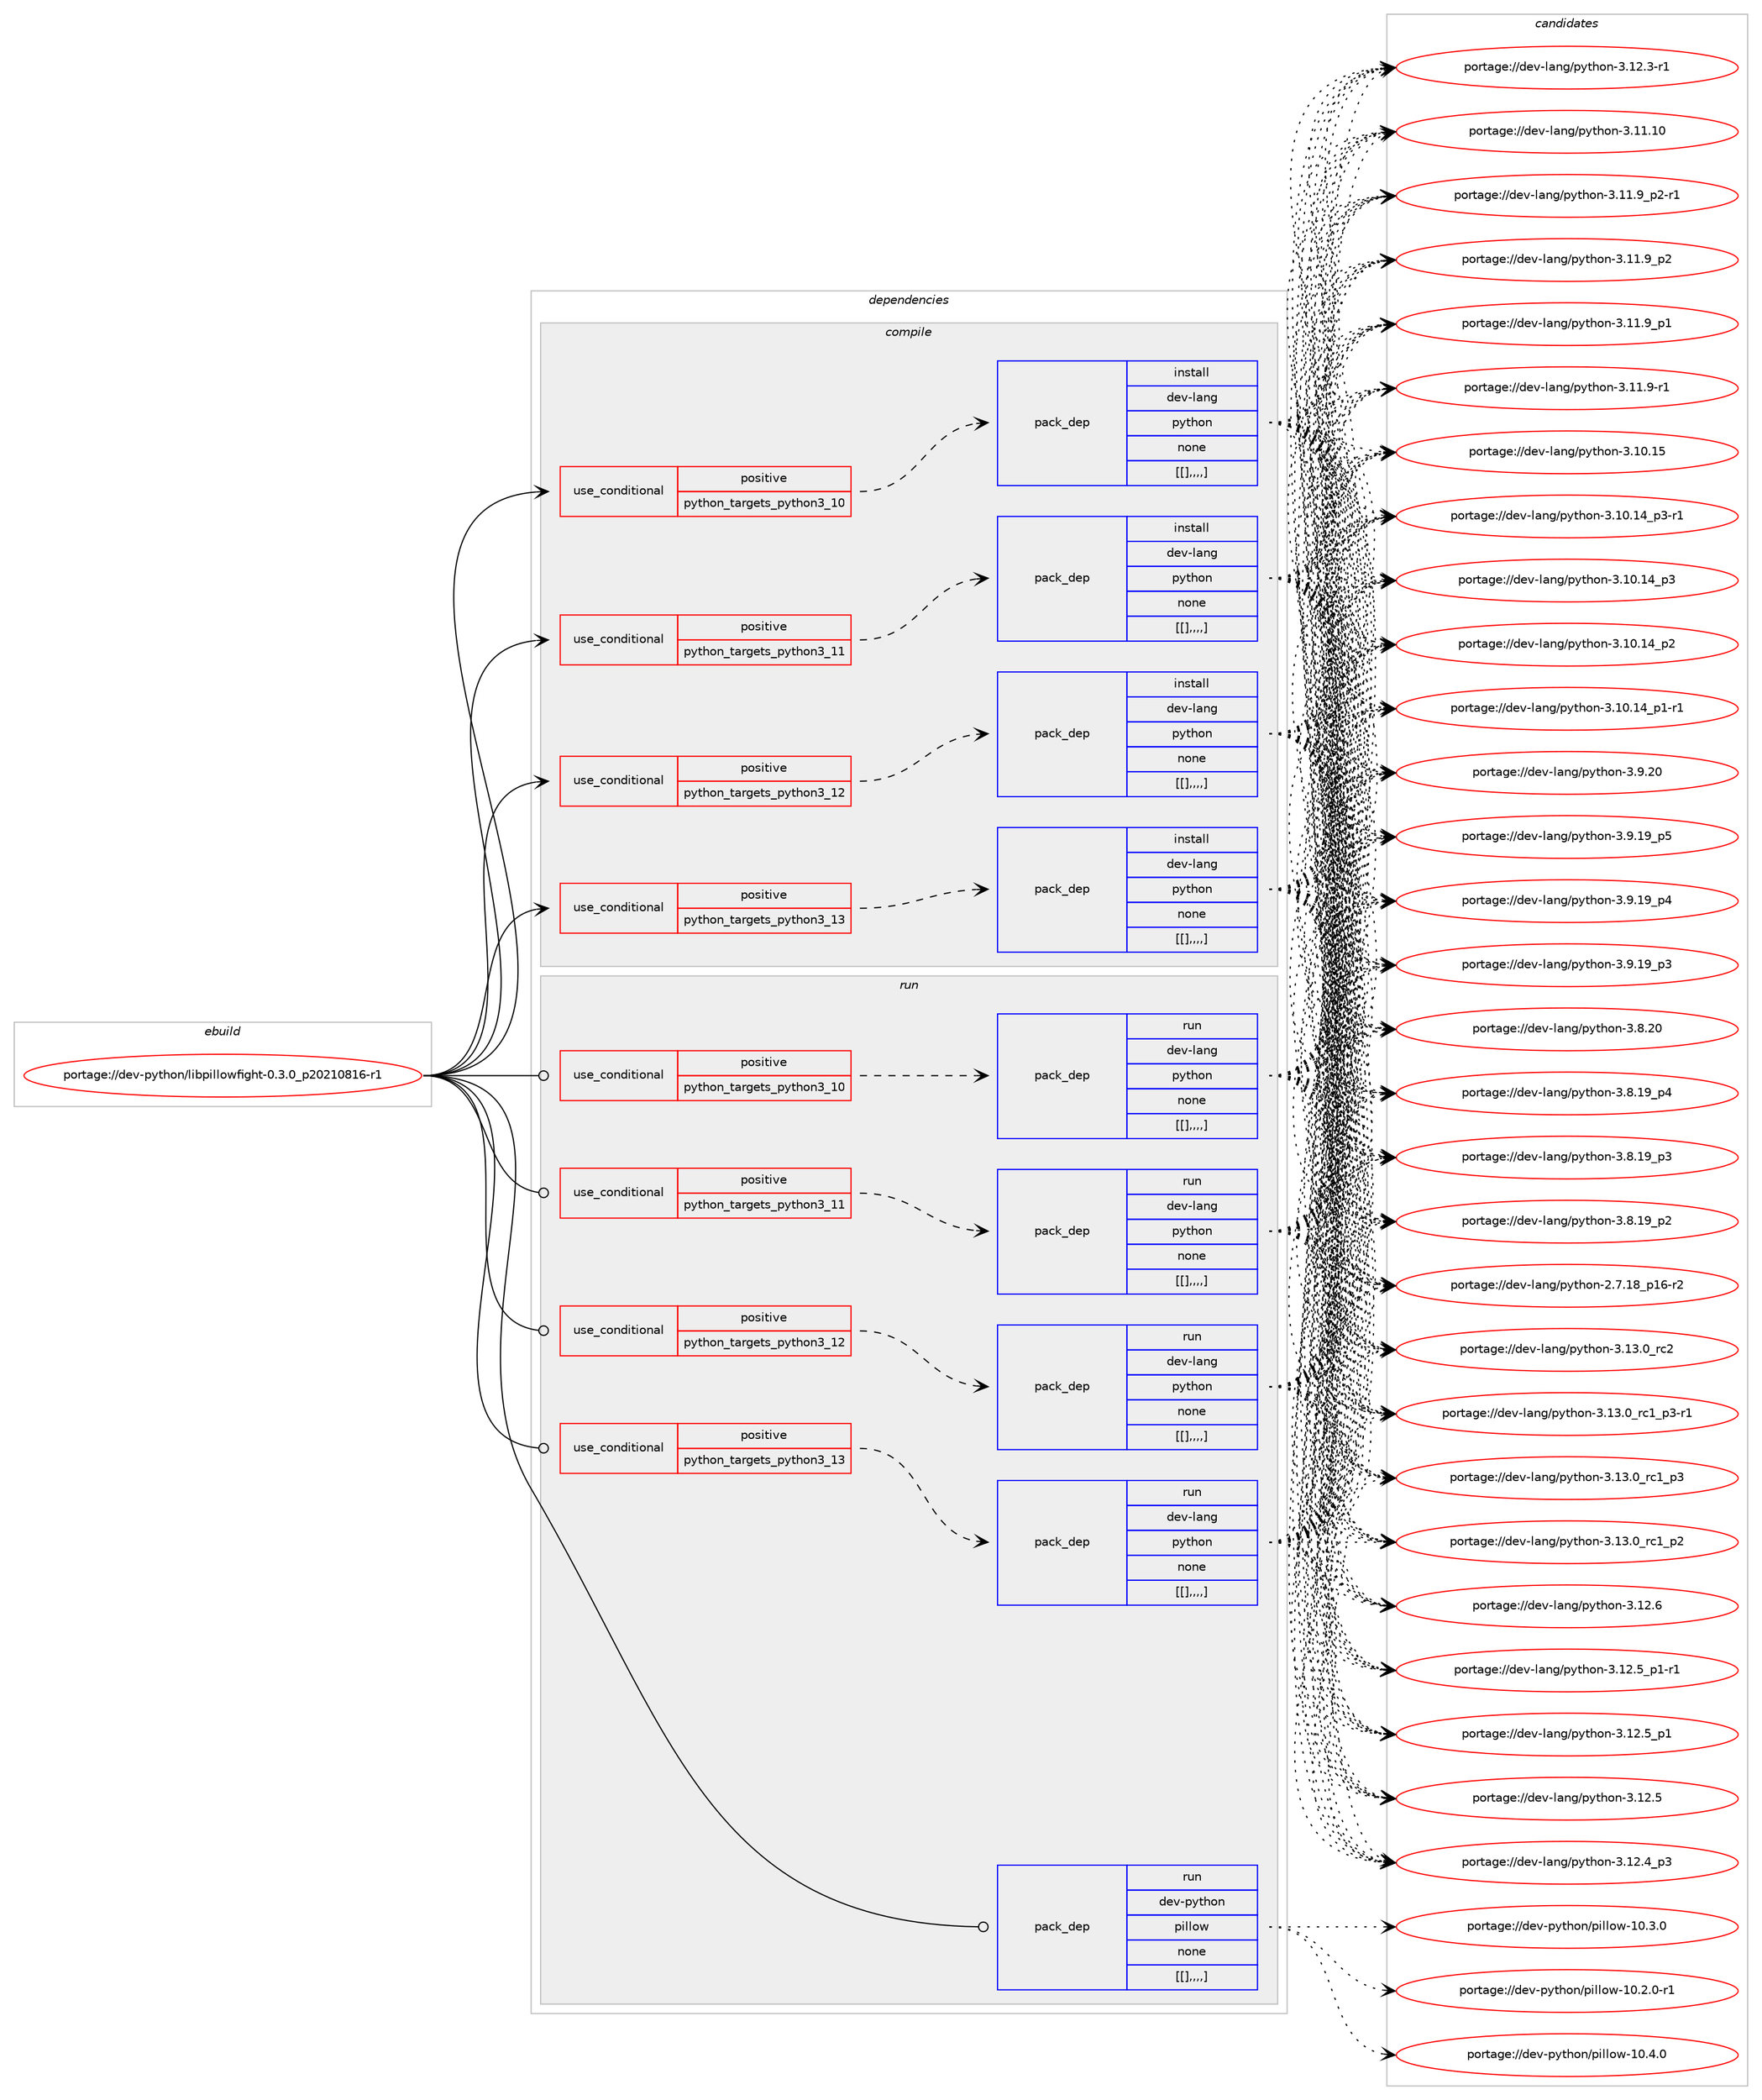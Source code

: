 digraph prolog {

# *************
# Graph options
# *************

newrank=true;
concentrate=true;
compound=true;
graph [rankdir=LR,fontname=Helvetica,fontsize=10,ranksep=1.5];#, ranksep=2.5, nodesep=0.2];
edge  [arrowhead=vee];
node  [fontname=Helvetica,fontsize=10];

# **********
# The ebuild
# **********

subgraph cluster_leftcol {
color=gray;
label=<<i>ebuild</i>>;
id [label="portage://dev-python/libpillowfight-0.3.0_p20210816-r1", color=red, width=4, href="../dev-python/libpillowfight-0.3.0_p20210816-r1.svg"];
}

# ****************
# The dependencies
# ****************

subgraph cluster_midcol {
color=gray;
label=<<i>dependencies</i>>;
subgraph cluster_compile {
fillcolor="#eeeeee";
style=filled;
label=<<i>compile</i>>;
subgraph cond34849 {
dependency150866 [label=<<TABLE BORDER="0" CELLBORDER="1" CELLSPACING="0" CELLPADDING="4"><TR><TD ROWSPAN="3" CELLPADDING="10">use_conditional</TD></TR><TR><TD>positive</TD></TR><TR><TD>python_targets_python3_10</TD></TR></TABLE>>, shape=none, color=red];
subgraph pack114799 {
dependency150867 [label=<<TABLE BORDER="0" CELLBORDER="1" CELLSPACING="0" CELLPADDING="4" WIDTH="220"><TR><TD ROWSPAN="6" CELLPADDING="30">pack_dep</TD></TR><TR><TD WIDTH="110">install</TD></TR><TR><TD>dev-lang</TD></TR><TR><TD>python</TD></TR><TR><TD>none</TD></TR><TR><TD>[[],,,,]</TD></TR></TABLE>>, shape=none, color=blue];
}
dependency150866:e -> dependency150867:w [weight=20,style="dashed",arrowhead="vee"];
}
id:e -> dependency150866:w [weight=20,style="solid",arrowhead="vee"];
subgraph cond34850 {
dependency150868 [label=<<TABLE BORDER="0" CELLBORDER="1" CELLSPACING="0" CELLPADDING="4"><TR><TD ROWSPAN="3" CELLPADDING="10">use_conditional</TD></TR><TR><TD>positive</TD></TR><TR><TD>python_targets_python3_11</TD></TR></TABLE>>, shape=none, color=red];
subgraph pack114800 {
dependency150869 [label=<<TABLE BORDER="0" CELLBORDER="1" CELLSPACING="0" CELLPADDING="4" WIDTH="220"><TR><TD ROWSPAN="6" CELLPADDING="30">pack_dep</TD></TR><TR><TD WIDTH="110">install</TD></TR><TR><TD>dev-lang</TD></TR><TR><TD>python</TD></TR><TR><TD>none</TD></TR><TR><TD>[[],,,,]</TD></TR></TABLE>>, shape=none, color=blue];
}
dependency150868:e -> dependency150869:w [weight=20,style="dashed",arrowhead="vee"];
}
id:e -> dependency150868:w [weight=20,style="solid",arrowhead="vee"];
subgraph cond34851 {
dependency150870 [label=<<TABLE BORDER="0" CELLBORDER="1" CELLSPACING="0" CELLPADDING="4"><TR><TD ROWSPAN="3" CELLPADDING="10">use_conditional</TD></TR><TR><TD>positive</TD></TR><TR><TD>python_targets_python3_12</TD></TR></TABLE>>, shape=none, color=red];
subgraph pack114801 {
dependency150871 [label=<<TABLE BORDER="0" CELLBORDER="1" CELLSPACING="0" CELLPADDING="4" WIDTH="220"><TR><TD ROWSPAN="6" CELLPADDING="30">pack_dep</TD></TR><TR><TD WIDTH="110">install</TD></TR><TR><TD>dev-lang</TD></TR><TR><TD>python</TD></TR><TR><TD>none</TD></TR><TR><TD>[[],,,,]</TD></TR></TABLE>>, shape=none, color=blue];
}
dependency150870:e -> dependency150871:w [weight=20,style="dashed",arrowhead="vee"];
}
id:e -> dependency150870:w [weight=20,style="solid",arrowhead="vee"];
subgraph cond34852 {
dependency150872 [label=<<TABLE BORDER="0" CELLBORDER="1" CELLSPACING="0" CELLPADDING="4"><TR><TD ROWSPAN="3" CELLPADDING="10">use_conditional</TD></TR><TR><TD>positive</TD></TR><TR><TD>python_targets_python3_13</TD></TR></TABLE>>, shape=none, color=red];
subgraph pack114802 {
dependency150873 [label=<<TABLE BORDER="0" CELLBORDER="1" CELLSPACING="0" CELLPADDING="4" WIDTH="220"><TR><TD ROWSPAN="6" CELLPADDING="30">pack_dep</TD></TR><TR><TD WIDTH="110">install</TD></TR><TR><TD>dev-lang</TD></TR><TR><TD>python</TD></TR><TR><TD>none</TD></TR><TR><TD>[[],,,,]</TD></TR></TABLE>>, shape=none, color=blue];
}
dependency150872:e -> dependency150873:w [weight=20,style="dashed",arrowhead="vee"];
}
id:e -> dependency150872:w [weight=20,style="solid",arrowhead="vee"];
}
subgraph cluster_compileandrun {
fillcolor="#eeeeee";
style=filled;
label=<<i>compile and run</i>>;
}
subgraph cluster_run {
fillcolor="#eeeeee";
style=filled;
label=<<i>run</i>>;
subgraph cond34853 {
dependency150874 [label=<<TABLE BORDER="0" CELLBORDER="1" CELLSPACING="0" CELLPADDING="4"><TR><TD ROWSPAN="3" CELLPADDING="10">use_conditional</TD></TR><TR><TD>positive</TD></TR><TR><TD>python_targets_python3_10</TD></TR></TABLE>>, shape=none, color=red];
subgraph pack114803 {
dependency150875 [label=<<TABLE BORDER="0" CELLBORDER="1" CELLSPACING="0" CELLPADDING="4" WIDTH="220"><TR><TD ROWSPAN="6" CELLPADDING="30">pack_dep</TD></TR><TR><TD WIDTH="110">run</TD></TR><TR><TD>dev-lang</TD></TR><TR><TD>python</TD></TR><TR><TD>none</TD></TR><TR><TD>[[],,,,]</TD></TR></TABLE>>, shape=none, color=blue];
}
dependency150874:e -> dependency150875:w [weight=20,style="dashed",arrowhead="vee"];
}
id:e -> dependency150874:w [weight=20,style="solid",arrowhead="odot"];
subgraph cond34854 {
dependency150876 [label=<<TABLE BORDER="0" CELLBORDER="1" CELLSPACING="0" CELLPADDING="4"><TR><TD ROWSPAN="3" CELLPADDING="10">use_conditional</TD></TR><TR><TD>positive</TD></TR><TR><TD>python_targets_python3_11</TD></TR></TABLE>>, shape=none, color=red];
subgraph pack114804 {
dependency150877 [label=<<TABLE BORDER="0" CELLBORDER="1" CELLSPACING="0" CELLPADDING="4" WIDTH="220"><TR><TD ROWSPAN="6" CELLPADDING="30">pack_dep</TD></TR><TR><TD WIDTH="110">run</TD></TR><TR><TD>dev-lang</TD></TR><TR><TD>python</TD></TR><TR><TD>none</TD></TR><TR><TD>[[],,,,]</TD></TR></TABLE>>, shape=none, color=blue];
}
dependency150876:e -> dependency150877:w [weight=20,style="dashed",arrowhead="vee"];
}
id:e -> dependency150876:w [weight=20,style="solid",arrowhead="odot"];
subgraph cond34855 {
dependency150878 [label=<<TABLE BORDER="0" CELLBORDER="1" CELLSPACING="0" CELLPADDING="4"><TR><TD ROWSPAN="3" CELLPADDING="10">use_conditional</TD></TR><TR><TD>positive</TD></TR><TR><TD>python_targets_python3_12</TD></TR></TABLE>>, shape=none, color=red];
subgraph pack114805 {
dependency150879 [label=<<TABLE BORDER="0" CELLBORDER="1" CELLSPACING="0" CELLPADDING="4" WIDTH="220"><TR><TD ROWSPAN="6" CELLPADDING="30">pack_dep</TD></TR><TR><TD WIDTH="110">run</TD></TR><TR><TD>dev-lang</TD></TR><TR><TD>python</TD></TR><TR><TD>none</TD></TR><TR><TD>[[],,,,]</TD></TR></TABLE>>, shape=none, color=blue];
}
dependency150878:e -> dependency150879:w [weight=20,style="dashed",arrowhead="vee"];
}
id:e -> dependency150878:w [weight=20,style="solid",arrowhead="odot"];
subgraph cond34856 {
dependency150880 [label=<<TABLE BORDER="0" CELLBORDER="1" CELLSPACING="0" CELLPADDING="4"><TR><TD ROWSPAN="3" CELLPADDING="10">use_conditional</TD></TR><TR><TD>positive</TD></TR><TR><TD>python_targets_python3_13</TD></TR></TABLE>>, shape=none, color=red];
subgraph pack114806 {
dependency150881 [label=<<TABLE BORDER="0" CELLBORDER="1" CELLSPACING="0" CELLPADDING="4" WIDTH="220"><TR><TD ROWSPAN="6" CELLPADDING="30">pack_dep</TD></TR><TR><TD WIDTH="110">run</TD></TR><TR><TD>dev-lang</TD></TR><TR><TD>python</TD></TR><TR><TD>none</TD></TR><TR><TD>[[],,,,]</TD></TR></TABLE>>, shape=none, color=blue];
}
dependency150880:e -> dependency150881:w [weight=20,style="dashed",arrowhead="vee"];
}
id:e -> dependency150880:w [weight=20,style="solid",arrowhead="odot"];
subgraph pack114807 {
dependency150882 [label=<<TABLE BORDER="0" CELLBORDER="1" CELLSPACING="0" CELLPADDING="4" WIDTH="220"><TR><TD ROWSPAN="6" CELLPADDING="30">pack_dep</TD></TR><TR><TD WIDTH="110">run</TD></TR><TR><TD>dev-python</TD></TR><TR><TD>pillow</TD></TR><TR><TD>none</TD></TR><TR><TD>[[],,,,]</TD></TR></TABLE>>, shape=none, color=blue];
}
id:e -> dependency150882:w [weight=20,style="solid",arrowhead="odot"];
}
}

# **************
# The candidates
# **************

subgraph cluster_choices {
rank=same;
color=gray;
label=<<i>candidates</i>>;

subgraph choice114799 {
color=black;
nodesep=1;
choice10010111845108971101034711212111610411111045514649514648951149950 [label="portage://dev-lang/python-3.13.0_rc2", color=red, width=4,href="../dev-lang/python-3.13.0_rc2.svg"];
choice1001011184510897110103471121211161041111104551464951464895114994995112514511449 [label="portage://dev-lang/python-3.13.0_rc1_p3-r1", color=red, width=4,href="../dev-lang/python-3.13.0_rc1_p3-r1.svg"];
choice100101118451089711010347112121116104111110455146495146489511499499511251 [label="portage://dev-lang/python-3.13.0_rc1_p3", color=red, width=4,href="../dev-lang/python-3.13.0_rc1_p3.svg"];
choice100101118451089711010347112121116104111110455146495146489511499499511250 [label="portage://dev-lang/python-3.13.0_rc1_p2", color=red, width=4,href="../dev-lang/python-3.13.0_rc1_p2.svg"];
choice10010111845108971101034711212111610411111045514649504654 [label="portage://dev-lang/python-3.12.6", color=red, width=4,href="../dev-lang/python-3.12.6.svg"];
choice1001011184510897110103471121211161041111104551464950465395112494511449 [label="portage://dev-lang/python-3.12.5_p1-r1", color=red, width=4,href="../dev-lang/python-3.12.5_p1-r1.svg"];
choice100101118451089711010347112121116104111110455146495046539511249 [label="portage://dev-lang/python-3.12.5_p1", color=red, width=4,href="../dev-lang/python-3.12.5_p1.svg"];
choice10010111845108971101034711212111610411111045514649504653 [label="portage://dev-lang/python-3.12.5", color=red, width=4,href="../dev-lang/python-3.12.5.svg"];
choice100101118451089711010347112121116104111110455146495046529511251 [label="portage://dev-lang/python-3.12.4_p3", color=red, width=4,href="../dev-lang/python-3.12.4_p3.svg"];
choice100101118451089711010347112121116104111110455146495046514511449 [label="portage://dev-lang/python-3.12.3-r1", color=red, width=4,href="../dev-lang/python-3.12.3-r1.svg"];
choice1001011184510897110103471121211161041111104551464949464948 [label="portage://dev-lang/python-3.11.10", color=red, width=4,href="../dev-lang/python-3.11.10.svg"];
choice1001011184510897110103471121211161041111104551464949465795112504511449 [label="portage://dev-lang/python-3.11.9_p2-r1", color=red, width=4,href="../dev-lang/python-3.11.9_p2-r1.svg"];
choice100101118451089711010347112121116104111110455146494946579511250 [label="portage://dev-lang/python-3.11.9_p2", color=red, width=4,href="../dev-lang/python-3.11.9_p2.svg"];
choice100101118451089711010347112121116104111110455146494946579511249 [label="portage://dev-lang/python-3.11.9_p1", color=red, width=4,href="../dev-lang/python-3.11.9_p1.svg"];
choice100101118451089711010347112121116104111110455146494946574511449 [label="portage://dev-lang/python-3.11.9-r1", color=red, width=4,href="../dev-lang/python-3.11.9-r1.svg"];
choice1001011184510897110103471121211161041111104551464948464953 [label="portage://dev-lang/python-3.10.15", color=red, width=4,href="../dev-lang/python-3.10.15.svg"];
choice100101118451089711010347112121116104111110455146494846495295112514511449 [label="portage://dev-lang/python-3.10.14_p3-r1", color=red, width=4,href="../dev-lang/python-3.10.14_p3-r1.svg"];
choice10010111845108971101034711212111610411111045514649484649529511251 [label="portage://dev-lang/python-3.10.14_p3", color=red, width=4,href="../dev-lang/python-3.10.14_p3.svg"];
choice10010111845108971101034711212111610411111045514649484649529511250 [label="portage://dev-lang/python-3.10.14_p2", color=red, width=4,href="../dev-lang/python-3.10.14_p2.svg"];
choice100101118451089711010347112121116104111110455146494846495295112494511449 [label="portage://dev-lang/python-3.10.14_p1-r1", color=red, width=4,href="../dev-lang/python-3.10.14_p1-r1.svg"];
choice10010111845108971101034711212111610411111045514657465048 [label="portage://dev-lang/python-3.9.20", color=red, width=4,href="../dev-lang/python-3.9.20.svg"];
choice100101118451089711010347112121116104111110455146574649579511253 [label="portage://dev-lang/python-3.9.19_p5", color=red, width=4,href="../dev-lang/python-3.9.19_p5.svg"];
choice100101118451089711010347112121116104111110455146574649579511252 [label="portage://dev-lang/python-3.9.19_p4", color=red, width=4,href="../dev-lang/python-3.9.19_p4.svg"];
choice100101118451089711010347112121116104111110455146574649579511251 [label="portage://dev-lang/python-3.9.19_p3", color=red, width=4,href="../dev-lang/python-3.9.19_p3.svg"];
choice10010111845108971101034711212111610411111045514656465048 [label="portage://dev-lang/python-3.8.20", color=red, width=4,href="../dev-lang/python-3.8.20.svg"];
choice100101118451089711010347112121116104111110455146564649579511252 [label="portage://dev-lang/python-3.8.19_p4", color=red, width=4,href="../dev-lang/python-3.8.19_p4.svg"];
choice100101118451089711010347112121116104111110455146564649579511251 [label="portage://dev-lang/python-3.8.19_p3", color=red, width=4,href="../dev-lang/python-3.8.19_p3.svg"];
choice100101118451089711010347112121116104111110455146564649579511250 [label="portage://dev-lang/python-3.8.19_p2", color=red, width=4,href="../dev-lang/python-3.8.19_p2.svg"];
choice100101118451089711010347112121116104111110455046554649569511249544511450 [label="portage://dev-lang/python-2.7.18_p16-r2", color=red, width=4,href="../dev-lang/python-2.7.18_p16-r2.svg"];
dependency150867:e -> choice10010111845108971101034711212111610411111045514649514648951149950:w [style=dotted,weight="100"];
dependency150867:e -> choice1001011184510897110103471121211161041111104551464951464895114994995112514511449:w [style=dotted,weight="100"];
dependency150867:e -> choice100101118451089711010347112121116104111110455146495146489511499499511251:w [style=dotted,weight="100"];
dependency150867:e -> choice100101118451089711010347112121116104111110455146495146489511499499511250:w [style=dotted,weight="100"];
dependency150867:e -> choice10010111845108971101034711212111610411111045514649504654:w [style=dotted,weight="100"];
dependency150867:e -> choice1001011184510897110103471121211161041111104551464950465395112494511449:w [style=dotted,weight="100"];
dependency150867:e -> choice100101118451089711010347112121116104111110455146495046539511249:w [style=dotted,weight="100"];
dependency150867:e -> choice10010111845108971101034711212111610411111045514649504653:w [style=dotted,weight="100"];
dependency150867:e -> choice100101118451089711010347112121116104111110455146495046529511251:w [style=dotted,weight="100"];
dependency150867:e -> choice100101118451089711010347112121116104111110455146495046514511449:w [style=dotted,weight="100"];
dependency150867:e -> choice1001011184510897110103471121211161041111104551464949464948:w [style=dotted,weight="100"];
dependency150867:e -> choice1001011184510897110103471121211161041111104551464949465795112504511449:w [style=dotted,weight="100"];
dependency150867:e -> choice100101118451089711010347112121116104111110455146494946579511250:w [style=dotted,weight="100"];
dependency150867:e -> choice100101118451089711010347112121116104111110455146494946579511249:w [style=dotted,weight="100"];
dependency150867:e -> choice100101118451089711010347112121116104111110455146494946574511449:w [style=dotted,weight="100"];
dependency150867:e -> choice1001011184510897110103471121211161041111104551464948464953:w [style=dotted,weight="100"];
dependency150867:e -> choice100101118451089711010347112121116104111110455146494846495295112514511449:w [style=dotted,weight="100"];
dependency150867:e -> choice10010111845108971101034711212111610411111045514649484649529511251:w [style=dotted,weight="100"];
dependency150867:e -> choice10010111845108971101034711212111610411111045514649484649529511250:w [style=dotted,weight="100"];
dependency150867:e -> choice100101118451089711010347112121116104111110455146494846495295112494511449:w [style=dotted,weight="100"];
dependency150867:e -> choice10010111845108971101034711212111610411111045514657465048:w [style=dotted,weight="100"];
dependency150867:e -> choice100101118451089711010347112121116104111110455146574649579511253:w [style=dotted,weight="100"];
dependency150867:e -> choice100101118451089711010347112121116104111110455146574649579511252:w [style=dotted,weight="100"];
dependency150867:e -> choice100101118451089711010347112121116104111110455146574649579511251:w [style=dotted,weight="100"];
dependency150867:e -> choice10010111845108971101034711212111610411111045514656465048:w [style=dotted,weight="100"];
dependency150867:e -> choice100101118451089711010347112121116104111110455146564649579511252:w [style=dotted,weight="100"];
dependency150867:e -> choice100101118451089711010347112121116104111110455146564649579511251:w [style=dotted,weight="100"];
dependency150867:e -> choice100101118451089711010347112121116104111110455146564649579511250:w [style=dotted,weight="100"];
dependency150867:e -> choice100101118451089711010347112121116104111110455046554649569511249544511450:w [style=dotted,weight="100"];
}
subgraph choice114800 {
color=black;
nodesep=1;
choice10010111845108971101034711212111610411111045514649514648951149950 [label="portage://dev-lang/python-3.13.0_rc2", color=red, width=4,href="../dev-lang/python-3.13.0_rc2.svg"];
choice1001011184510897110103471121211161041111104551464951464895114994995112514511449 [label="portage://dev-lang/python-3.13.0_rc1_p3-r1", color=red, width=4,href="../dev-lang/python-3.13.0_rc1_p3-r1.svg"];
choice100101118451089711010347112121116104111110455146495146489511499499511251 [label="portage://dev-lang/python-3.13.0_rc1_p3", color=red, width=4,href="../dev-lang/python-3.13.0_rc1_p3.svg"];
choice100101118451089711010347112121116104111110455146495146489511499499511250 [label="portage://dev-lang/python-3.13.0_rc1_p2", color=red, width=4,href="../dev-lang/python-3.13.0_rc1_p2.svg"];
choice10010111845108971101034711212111610411111045514649504654 [label="portage://dev-lang/python-3.12.6", color=red, width=4,href="../dev-lang/python-3.12.6.svg"];
choice1001011184510897110103471121211161041111104551464950465395112494511449 [label="portage://dev-lang/python-3.12.5_p1-r1", color=red, width=4,href="../dev-lang/python-3.12.5_p1-r1.svg"];
choice100101118451089711010347112121116104111110455146495046539511249 [label="portage://dev-lang/python-3.12.5_p1", color=red, width=4,href="../dev-lang/python-3.12.5_p1.svg"];
choice10010111845108971101034711212111610411111045514649504653 [label="portage://dev-lang/python-3.12.5", color=red, width=4,href="../dev-lang/python-3.12.5.svg"];
choice100101118451089711010347112121116104111110455146495046529511251 [label="portage://dev-lang/python-3.12.4_p3", color=red, width=4,href="../dev-lang/python-3.12.4_p3.svg"];
choice100101118451089711010347112121116104111110455146495046514511449 [label="portage://dev-lang/python-3.12.3-r1", color=red, width=4,href="../dev-lang/python-3.12.3-r1.svg"];
choice1001011184510897110103471121211161041111104551464949464948 [label="portage://dev-lang/python-3.11.10", color=red, width=4,href="../dev-lang/python-3.11.10.svg"];
choice1001011184510897110103471121211161041111104551464949465795112504511449 [label="portage://dev-lang/python-3.11.9_p2-r1", color=red, width=4,href="../dev-lang/python-3.11.9_p2-r1.svg"];
choice100101118451089711010347112121116104111110455146494946579511250 [label="portage://dev-lang/python-3.11.9_p2", color=red, width=4,href="../dev-lang/python-3.11.9_p2.svg"];
choice100101118451089711010347112121116104111110455146494946579511249 [label="portage://dev-lang/python-3.11.9_p1", color=red, width=4,href="../dev-lang/python-3.11.9_p1.svg"];
choice100101118451089711010347112121116104111110455146494946574511449 [label="portage://dev-lang/python-3.11.9-r1", color=red, width=4,href="../dev-lang/python-3.11.9-r1.svg"];
choice1001011184510897110103471121211161041111104551464948464953 [label="portage://dev-lang/python-3.10.15", color=red, width=4,href="../dev-lang/python-3.10.15.svg"];
choice100101118451089711010347112121116104111110455146494846495295112514511449 [label="portage://dev-lang/python-3.10.14_p3-r1", color=red, width=4,href="../dev-lang/python-3.10.14_p3-r1.svg"];
choice10010111845108971101034711212111610411111045514649484649529511251 [label="portage://dev-lang/python-3.10.14_p3", color=red, width=4,href="../dev-lang/python-3.10.14_p3.svg"];
choice10010111845108971101034711212111610411111045514649484649529511250 [label="portage://dev-lang/python-3.10.14_p2", color=red, width=4,href="../dev-lang/python-3.10.14_p2.svg"];
choice100101118451089711010347112121116104111110455146494846495295112494511449 [label="portage://dev-lang/python-3.10.14_p1-r1", color=red, width=4,href="../dev-lang/python-3.10.14_p1-r1.svg"];
choice10010111845108971101034711212111610411111045514657465048 [label="portage://dev-lang/python-3.9.20", color=red, width=4,href="../dev-lang/python-3.9.20.svg"];
choice100101118451089711010347112121116104111110455146574649579511253 [label="portage://dev-lang/python-3.9.19_p5", color=red, width=4,href="../dev-lang/python-3.9.19_p5.svg"];
choice100101118451089711010347112121116104111110455146574649579511252 [label="portage://dev-lang/python-3.9.19_p4", color=red, width=4,href="../dev-lang/python-3.9.19_p4.svg"];
choice100101118451089711010347112121116104111110455146574649579511251 [label="portage://dev-lang/python-3.9.19_p3", color=red, width=4,href="../dev-lang/python-3.9.19_p3.svg"];
choice10010111845108971101034711212111610411111045514656465048 [label="portage://dev-lang/python-3.8.20", color=red, width=4,href="../dev-lang/python-3.8.20.svg"];
choice100101118451089711010347112121116104111110455146564649579511252 [label="portage://dev-lang/python-3.8.19_p4", color=red, width=4,href="../dev-lang/python-3.8.19_p4.svg"];
choice100101118451089711010347112121116104111110455146564649579511251 [label="portage://dev-lang/python-3.8.19_p3", color=red, width=4,href="../dev-lang/python-3.8.19_p3.svg"];
choice100101118451089711010347112121116104111110455146564649579511250 [label="portage://dev-lang/python-3.8.19_p2", color=red, width=4,href="../dev-lang/python-3.8.19_p2.svg"];
choice100101118451089711010347112121116104111110455046554649569511249544511450 [label="portage://dev-lang/python-2.7.18_p16-r2", color=red, width=4,href="../dev-lang/python-2.7.18_p16-r2.svg"];
dependency150869:e -> choice10010111845108971101034711212111610411111045514649514648951149950:w [style=dotted,weight="100"];
dependency150869:e -> choice1001011184510897110103471121211161041111104551464951464895114994995112514511449:w [style=dotted,weight="100"];
dependency150869:e -> choice100101118451089711010347112121116104111110455146495146489511499499511251:w [style=dotted,weight="100"];
dependency150869:e -> choice100101118451089711010347112121116104111110455146495146489511499499511250:w [style=dotted,weight="100"];
dependency150869:e -> choice10010111845108971101034711212111610411111045514649504654:w [style=dotted,weight="100"];
dependency150869:e -> choice1001011184510897110103471121211161041111104551464950465395112494511449:w [style=dotted,weight="100"];
dependency150869:e -> choice100101118451089711010347112121116104111110455146495046539511249:w [style=dotted,weight="100"];
dependency150869:e -> choice10010111845108971101034711212111610411111045514649504653:w [style=dotted,weight="100"];
dependency150869:e -> choice100101118451089711010347112121116104111110455146495046529511251:w [style=dotted,weight="100"];
dependency150869:e -> choice100101118451089711010347112121116104111110455146495046514511449:w [style=dotted,weight="100"];
dependency150869:e -> choice1001011184510897110103471121211161041111104551464949464948:w [style=dotted,weight="100"];
dependency150869:e -> choice1001011184510897110103471121211161041111104551464949465795112504511449:w [style=dotted,weight="100"];
dependency150869:e -> choice100101118451089711010347112121116104111110455146494946579511250:w [style=dotted,weight="100"];
dependency150869:e -> choice100101118451089711010347112121116104111110455146494946579511249:w [style=dotted,weight="100"];
dependency150869:e -> choice100101118451089711010347112121116104111110455146494946574511449:w [style=dotted,weight="100"];
dependency150869:e -> choice1001011184510897110103471121211161041111104551464948464953:w [style=dotted,weight="100"];
dependency150869:e -> choice100101118451089711010347112121116104111110455146494846495295112514511449:w [style=dotted,weight="100"];
dependency150869:e -> choice10010111845108971101034711212111610411111045514649484649529511251:w [style=dotted,weight="100"];
dependency150869:e -> choice10010111845108971101034711212111610411111045514649484649529511250:w [style=dotted,weight="100"];
dependency150869:e -> choice100101118451089711010347112121116104111110455146494846495295112494511449:w [style=dotted,weight="100"];
dependency150869:e -> choice10010111845108971101034711212111610411111045514657465048:w [style=dotted,weight="100"];
dependency150869:e -> choice100101118451089711010347112121116104111110455146574649579511253:w [style=dotted,weight="100"];
dependency150869:e -> choice100101118451089711010347112121116104111110455146574649579511252:w [style=dotted,weight="100"];
dependency150869:e -> choice100101118451089711010347112121116104111110455146574649579511251:w [style=dotted,weight="100"];
dependency150869:e -> choice10010111845108971101034711212111610411111045514656465048:w [style=dotted,weight="100"];
dependency150869:e -> choice100101118451089711010347112121116104111110455146564649579511252:w [style=dotted,weight="100"];
dependency150869:e -> choice100101118451089711010347112121116104111110455146564649579511251:w [style=dotted,weight="100"];
dependency150869:e -> choice100101118451089711010347112121116104111110455146564649579511250:w [style=dotted,weight="100"];
dependency150869:e -> choice100101118451089711010347112121116104111110455046554649569511249544511450:w [style=dotted,weight="100"];
}
subgraph choice114801 {
color=black;
nodesep=1;
choice10010111845108971101034711212111610411111045514649514648951149950 [label="portage://dev-lang/python-3.13.0_rc2", color=red, width=4,href="../dev-lang/python-3.13.0_rc2.svg"];
choice1001011184510897110103471121211161041111104551464951464895114994995112514511449 [label="portage://dev-lang/python-3.13.0_rc1_p3-r1", color=red, width=4,href="../dev-lang/python-3.13.0_rc1_p3-r1.svg"];
choice100101118451089711010347112121116104111110455146495146489511499499511251 [label="portage://dev-lang/python-3.13.0_rc1_p3", color=red, width=4,href="../dev-lang/python-3.13.0_rc1_p3.svg"];
choice100101118451089711010347112121116104111110455146495146489511499499511250 [label="portage://dev-lang/python-3.13.0_rc1_p2", color=red, width=4,href="../dev-lang/python-3.13.0_rc1_p2.svg"];
choice10010111845108971101034711212111610411111045514649504654 [label="portage://dev-lang/python-3.12.6", color=red, width=4,href="../dev-lang/python-3.12.6.svg"];
choice1001011184510897110103471121211161041111104551464950465395112494511449 [label="portage://dev-lang/python-3.12.5_p1-r1", color=red, width=4,href="../dev-lang/python-3.12.5_p1-r1.svg"];
choice100101118451089711010347112121116104111110455146495046539511249 [label="portage://dev-lang/python-3.12.5_p1", color=red, width=4,href="../dev-lang/python-3.12.5_p1.svg"];
choice10010111845108971101034711212111610411111045514649504653 [label="portage://dev-lang/python-3.12.5", color=red, width=4,href="../dev-lang/python-3.12.5.svg"];
choice100101118451089711010347112121116104111110455146495046529511251 [label="portage://dev-lang/python-3.12.4_p3", color=red, width=4,href="../dev-lang/python-3.12.4_p3.svg"];
choice100101118451089711010347112121116104111110455146495046514511449 [label="portage://dev-lang/python-3.12.3-r1", color=red, width=4,href="../dev-lang/python-3.12.3-r1.svg"];
choice1001011184510897110103471121211161041111104551464949464948 [label="portage://dev-lang/python-3.11.10", color=red, width=4,href="../dev-lang/python-3.11.10.svg"];
choice1001011184510897110103471121211161041111104551464949465795112504511449 [label="portage://dev-lang/python-3.11.9_p2-r1", color=red, width=4,href="../dev-lang/python-3.11.9_p2-r1.svg"];
choice100101118451089711010347112121116104111110455146494946579511250 [label="portage://dev-lang/python-3.11.9_p2", color=red, width=4,href="../dev-lang/python-3.11.9_p2.svg"];
choice100101118451089711010347112121116104111110455146494946579511249 [label="portage://dev-lang/python-3.11.9_p1", color=red, width=4,href="../dev-lang/python-3.11.9_p1.svg"];
choice100101118451089711010347112121116104111110455146494946574511449 [label="portage://dev-lang/python-3.11.9-r1", color=red, width=4,href="../dev-lang/python-3.11.9-r1.svg"];
choice1001011184510897110103471121211161041111104551464948464953 [label="portage://dev-lang/python-3.10.15", color=red, width=4,href="../dev-lang/python-3.10.15.svg"];
choice100101118451089711010347112121116104111110455146494846495295112514511449 [label="portage://dev-lang/python-3.10.14_p3-r1", color=red, width=4,href="../dev-lang/python-3.10.14_p3-r1.svg"];
choice10010111845108971101034711212111610411111045514649484649529511251 [label="portage://dev-lang/python-3.10.14_p3", color=red, width=4,href="../dev-lang/python-3.10.14_p3.svg"];
choice10010111845108971101034711212111610411111045514649484649529511250 [label="portage://dev-lang/python-3.10.14_p2", color=red, width=4,href="../dev-lang/python-3.10.14_p2.svg"];
choice100101118451089711010347112121116104111110455146494846495295112494511449 [label="portage://dev-lang/python-3.10.14_p1-r1", color=red, width=4,href="../dev-lang/python-3.10.14_p1-r1.svg"];
choice10010111845108971101034711212111610411111045514657465048 [label="portage://dev-lang/python-3.9.20", color=red, width=4,href="../dev-lang/python-3.9.20.svg"];
choice100101118451089711010347112121116104111110455146574649579511253 [label="portage://dev-lang/python-3.9.19_p5", color=red, width=4,href="../dev-lang/python-3.9.19_p5.svg"];
choice100101118451089711010347112121116104111110455146574649579511252 [label="portage://dev-lang/python-3.9.19_p4", color=red, width=4,href="../dev-lang/python-3.9.19_p4.svg"];
choice100101118451089711010347112121116104111110455146574649579511251 [label="portage://dev-lang/python-3.9.19_p3", color=red, width=4,href="../dev-lang/python-3.9.19_p3.svg"];
choice10010111845108971101034711212111610411111045514656465048 [label="portage://dev-lang/python-3.8.20", color=red, width=4,href="../dev-lang/python-3.8.20.svg"];
choice100101118451089711010347112121116104111110455146564649579511252 [label="portage://dev-lang/python-3.8.19_p4", color=red, width=4,href="../dev-lang/python-3.8.19_p4.svg"];
choice100101118451089711010347112121116104111110455146564649579511251 [label="portage://dev-lang/python-3.8.19_p3", color=red, width=4,href="../dev-lang/python-3.8.19_p3.svg"];
choice100101118451089711010347112121116104111110455146564649579511250 [label="portage://dev-lang/python-3.8.19_p2", color=red, width=4,href="../dev-lang/python-3.8.19_p2.svg"];
choice100101118451089711010347112121116104111110455046554649569511249544511450 [label="portage://dev-lang/python-2.7.18_p16-r2", color=red, width=4,href="../dev-lang/python-2.7.18_p16-r2.svg"];
dependency150871:e -> choice10010111845108971101034711212111610411111045514649514648951149950:w [style=dotted,weight="100"];
dependency150871:e -> choice1001011184510897110103471121211161041111104551464951464895114994995112514511449:w [style=dotted,weight="100"];
dependency150871:e -> choice100101118451089711010347112121116104111110455146495146489511499499511251:w [style=dotted,weight="100"];
dependency150871:e -> choice100101118451089711010347112121116104111110455146495146489511499499511250:w [style=dotted,weight="100"];
dependency150871:e -> choice10010111845108971101034711212111610411111045514649504654:w [style=dotted,weight="100"];
dependency150871:e -> choice1001011184510897110103471121211161041111104551464950465395112494511449:w [style=dotted,weight="100"];
dependency150871:e -> choice100101118451089711010347112121116104111110455146495046539511249:w [style=dotted,weight="100"];
dependency150871:e -> choice10010111845108971101034711212111610411111045514649504653:w [style=dotted,weight="100"];
dependency150871:e -> choice100101118451089711010347112121116104111110455146495046529511251:w [style=dotted,weight="100"];
dependency150871:e -> choice100101118451089711010347112121116104111110455146495046514511449:w [style=dotted,weight="100"];
dependency150871:e -> choice1001011184510897110103471121211161041111104551464949464948:w [style=dotted,weight="100"];
dependency150871:e -> choice1001011184510897110103471121211161041111104551464949465795112504511449:w [style=dotted,weight="100"];
dependency150871:e -> choice100101118451089711010347112121116104111110455146494946579511250:w [style=dotted,weight="100"];
dependency150871:e -> choice100101118451089711010347112121116104111110455146494946579511249:w [style=dotted,weight="100"];
dependency150871:e -> choice100101118451089711010347112121116104111110455146494946574511449:w [style=dotted,weight="100"];
dependency150871:e -> choice1001011184510897110103471121211161041111104551464948464953:w [style=dotted,weight="100"];
dependency150871:e -> choice100101118451089711010347112121116104111110455146494846495295112514511449:w [style=dotted,weight="100"];
dependency150871:e -> choice10010111845108971101034711212111610411111045514649484649529511251:w [style=dotted,weight="100"];
dependency150871:e -> choice10010111845108971101034711212111610411111045514649484649529511250:w [style=dotted,weight="100"];
dependency150871:e -> choice100101118451089711010347112121116104111110455146494846495295112494511449:w [style=dotted,weight="100"];
dependency150871:e -> choice10010111845108971101034711212111610411111045514657465048:w [style=dotted,weight="100"];
dependency150871:e -> choice100101118451089711010347112121116104111110455146574649579511253:w [style=dotted,weight="100"];
dependency150871:e -> choice100101118451089711010347112121116104111110455146574649579511252:w [style=dotted,weight="100"];
dependency150871:e -> choice100101118451089711010347112121116104111110455146574649579511251:w [style=dotted,weight="100"];
dependency150871:e -> choice10010111845108971101034711212111610411111045514656465048:w [style=dotted,weight="100"];
dependency150871:e -> choice100101118451089711010347112121116104111110455146564649579511252:w [style=dotted,weight="100"];
dependency150871:e -> choice100101118451089711010347112121116104111110455146564649579511251:w [style=dotted,weight="100"];
dependency150871:e -> choice100101118451089711010347112121116104111110455146564649579511250:w [style=dotted,weight="100"];
dependency150871:e -> choice100101118451089711010347112121116104111110455046554649569511249544511450:w [style=dotted,weight="100"];
}
subgraph choice114802 {
color=black;
nodesep=1;
choice10010111845108971101034711212111610411111045514649514648951149950 [label="portage://dev-lang/python-3.13.0_rc2", color=red, width=4,href="../dev-lang/python-3.13.0_rc2.svg"];
choice1001011184510897110103471121211161041111104551464951464895114994995112514511449 [label="portage://dev-lang/python-3.13.0_rc1_p3-r1", color=red, width=4,href="../dev-lang/python-3.13.0_rc1_p3-r1.svg"];
choice100101118451089711010347112121116104111110455146495146489511499499511251 [label="portage://dev-lang/python-3.13.0_rc1_p3", color=red, width=4,href="../dev-lang/python-3.13.0_rc1_p3.svg"];
choice100101118451089711010347112121116104111110455146495146489511499499511250 [label="portage://dev-lang/python-3.13.0_rc1_p2", color=red, width=4,href="../dev-lang/python-3.13.0_rc1_p2.svg"];
choice10010111845108971101034711212111610411111045514649504654 [label="portage://dev-lang/python-3.12.6", color=red, width=4,href="../dev-lang/python-3.12.6.svg"];
choice1001011184510897110103471121211161041111104551464950465395112494511449 [label="portage://dev-lang/python-3.12.5_p1-r1", color=red, width=4,href="../dev-lang/python-3.12.5_p1-r1.svg"];
choice100101118451089711010347112121116104111110455146495046539511249 [label="portage://dev-lang/python-3.12.5_p1", color=red, width=4,href="../dev-lang/python-3.12.5_p1.svg"];
choice10010111845108971101034711212111610411111045514649504653 [label="portage://dev-lang/python-3.12.5", color=red, width=4,href="../dev-lang/python-3.12.5.svg"];
choice100101118451089711010347112121116104111110455146495046529511251 [label="portage://dev-lang/python-3.12.4_p3", color=red, width=4,href="../dev-lang/python-3.12.4_p3.svg"];
choice100101118451089711010347112121116104111110455146495046514511449 [label="portage://dev-lang/python-3.12.3-r1", color=red, width=4,href="../dev-lang/python-3.12.3-r1.svg"];
choice1001011184510897110103471121211161041111104551464949464948 [label="portage://dev-lang/python-3.11.10", color=red, width=4,href="../dev-lang/python-3.11.10.svg"];
choice1001011184510897110103471121211161041111104551464949465795112504511449 [label="portage://dev-lang/python-3.11.9_p2-r1", color=red, width=4,href="../dev-lang/python-3.11.9_p2-r1.svg"];
choice100101118451089711010347112121116104111110455146494946579511250 [label="portage://dev-lang/python-3.11.9_p2", color=red, width=4,href="../dev-lang/python-3.11.9_p2.svg"];
choice100101118451089711010347112121116104111110455146494946579511249 [label="portage://dev-lang/python-3.11.9_p1", color=red, width=4,href="../dev-lang/python-3.11.9_p1.svg"];
choice100101118451089711010347112121116104111110455146494946574511449 [label="portage://dev-lang/python-3.11.9-r1", color=red, width=4,href="../dev-lang/python-3.11.9-r1.svg"];
choice1001011184510897110103471121211161041111104551464948464953 [label="portage://dev-lang/python-3.10.15", color=red, width=4,href="../dev-lang/python-3.10.15.svg"];
choice100101118451089711010347112121116104111110455146494846495295112514511449 [label="portage://dev-lang/python-3.10.14_p3-r1", color=red, width=4,href="../dev-lang/python-3.10.14_p3-r1.svg"];
choice10010111845108971101034711212111610411111045514649484649529511251 [label="portage://dev-lang/python-3.10.14_p3", color=red, width=4,href="../dev-lang/python-3.10.14_p3.svg"];
choice10010111845108971101034711212111610411111045514649484649529511250 [label="portage://dev-lang/python-3.10.14_p2", color=red, width=4,href="../dev-lang/python-3.10.14_p2.svg"];
choice100101118451089711010347112121116104111110455146494846495295112494511449 [label="portage://dev-lang/python-3.10.14_p1-r1", color=red, width=4,href="../dev-lang/python-3.10.14_p1-r1.svg"];
choice10010111845108971101034711212111610411111045514657465048 [label="portage://dev-lang/python-3.9.20", color=red, width=4,href="../dev-lang/python-3.9.20.svg"];
choice100101118451089711010347112121116104111110455146574649579511253 [label="portage://dev-lang/python-3.9.19_p5", color=red, width=4,href="../dev-lang/python-3.9.19_p5.svg"];
choice100101118451089711010347112121116104111110455146574649579511252 [label="portage://dev-lang/python-3.9.19_p4", color=red, width=4,href="../dev-lang/python-3.9.19_p4.svg"];
choice100101118451089711010347112121116104111110455146574649579511251 [label="portage://dev-lang/python-3.9.19_p3", color=red, width=4,href="../dev-lang/python-3.9.19_p3.svg"];
choice10010111845108971101034711212111610411111045514656465048 [label="portage://dev-lang/python-3.8.20", color=red, width=4,href="../dev-lang/python-3.8.20.svg"];
choice100101118451089711010347112121116104111110455146564649579511252 [label="portage://dev-lang/python-3.8.19_p4", color=red, width=4,href="../dev-lang/python-3.8.19_p4.svg"];
choice100101118451089711010347112121116104111110455146564649579511251 [label="portage://dev-lang/python-3.8.19_p3", color=red, width=4,href="../dev-lang/python-3.8.19_p3.svg"];
choice100101118451089711010347112121116104111110455146564649579511250 [label="portage://dev-lang/python-3.8.19_p2", color=red, width=4,href="../dev-lang/python-3.8.19_p2.svg"];
choice100101118451089711010347112121116104111110455046554649569511249544511450 [label="portage://dev-lang/python-2.7.18_p16-r2", color=red, width=4,href="../dev-lang/python-2.7.18_p16-r2.svg"];
dependency150873:e -> choice10010111845108971101034711212111610411111045514649514648951149950:w [style=dotted,weight="100"];
dependency150873:e -> choice1001011184510897110103471121211161041111104551464951464895114994995112514511449:w [style=dotted,weight="100"];
dependency150873:e -> choice100101118451089711010347112121116104111110455146495146489511499499511251:w [style=dotted,weight="100"];
dependency150873:e -> choice100101118451089711010347112121116104111110455146495146489511499499511250:w [style=dotted,weight="100"];
dependency150873:e -> choice10010111845108971101034711212111610411111045514649504654:w [style=dotted,weight="100"];
dependency150873:e -> choice1001011184510897110103471121211161041111104551464950465395112494511449:w [style=dotted,weight="100"];
dependency150873:e -> choice100101118451089711010347112121116104111110455146495046539511249:w [style=dotted,weight="100"];
dependency150873:e -> choice10010111845108971101034711212111610411111045514649504653:w [style=dotted,weight="100"];
dependency150873:e -> choice100101118451089711010347112121116104111110455146495046529511251:w [style=dotted,weight="100"];
dependency150873:e -> choice100101118451089711010347112121116104111110455146495046514511449:w [style=dotted,weight="100"];
dependency150873:e -> choice1001011184510897110103471121211161041111104551464949464948:w [style=dotted,weight="100"];
dependency150873:e -> choice1001011184510897110103471121211161041111104551464949465795112504511449:w [style=dotted,weight="100"];
dependency150873:e -> choice100101118451089711010347112121116104111110455146494946579511250:w [style=dotted,weight="100"];
dependency150873:e -> choice100101118451089711010347112121116104111110455146494946579511249:w [style=dotted,weight="100"];
dependency150873:e -> choice100101118451089711010347112121116104111110455146494946574511449:w [style=dotted,weight="100"];
dependency150873:e -> choice1001011184510897110103471121211161041111104551464948464953:w [style=dotted,weight="100"];
dependency150873:e -> choice100101118451089711010347112121116104111110455146494846495295112514511449:w [style=dotted,weight="100"];
dependency150873:e -> choice10010111845108971101034711212111610411111045514649484649529511251:w [style=dotted,weight="100"];
dependency150873:e -> choice10010111845108971101034711212111610411111045514649484649529511250:w [style=dotted,weight="100"];
dependency150873:e -> choice100101118451089711010347112121116104111110455146494846495295112494511449:w [style=dotted,weight="100"];
dependency150873:e -> choice10010111845108971101034711212111610411111045514657465048:w [style=dotted,weight="100"];
dependency150873:e -> choice100101118451089711010347112121116104111110455146574649579511253:w [style=dotted,weight="100"];
dependency150873:e -> choice100101118451089711010347112121116104111110455146574649579511252:w [style=dotted,weight="100"];
dependency150873:e -> choice100101118451089711010347112121116104111110455146574649579511251:w [style=dotted,weight="100"];
dependency150873:e -> choice10010111845108971101034711212111610411111045514656465048:w [style=dotted,weight="100"];
dependency150873:e -> choice100101118451089711010347112121116104111110455146564649579511252:w [style=dotted,weight="100"];
dependency150873:e -> choice100101118451089711010347112121116104111110455146564649579511251:w [style=dotted,weight="100"];
dependency150873:e -> choice100101118451089711010347112121116104111110455146564649579511250:w [style=dotted,weight="100"];
dependency150873:e -> choice100101118451089711010347112121116104111110455046554649569511249544511450:w [style=dotted,weight="100"];
}
subgraph choice114803 {
color=black;
nodesep=1;
choice10010111845108971101034711212111610411111045514649514648951149950 [label="portage://dev-lang/python-3.13.0_rc2", color=red, width=4,href="../dev-lang/python-3.13.0_rc2.svg"];
choice1001011184510897110103471121211161041111104551464951464895114994995112514511449 [label="portage://dev-lang/python-3.13.0_rc1_p3-r1", color=red, width=4,href="../dev-lang/python-3.13.0_rc1_p3-r1.svg"];
choice100101118451089711010347112121116104111110455146495146489511499499511251 [label="portage://dev-lang/python-3.13.0_rc1_p3", color=red, width=4,href="../dev-lang/python-3.13.0_rc1_p3.svg"];
choice100101118451089711010347112121116104111110455146495146489511499499511250 [label="portage://dev-lang/python-3.13.0_rc1_p2", color=red, width=4,href="../dev-lang/python-3.13.0_rc1_p2.svg"];
choice10010111845108971101034711212111610411111045514649504654 [label="portage://dev-lang/python-3.12.6", color=red, width=4,href="../dev-lang/python-3.12.6.svg"];
choice1001011184510897110103471121211161041111104551464950465395112494511449 [label="portage://dev-lang/python-3.12.5_p1-r1", color=red, width=4,href="../dev-lang/python-3.12.5_p1-r1.svg"];
choice100101118451089711010347112121116104111110455146495046539511249 [label="portage://dev-lang/python-3.12.5_p1", color=red, width=4,href="../dev-lang/python-3.12.5_p1.svg"];
choice10010111845108971101034711212111610411111045514649504653 [label="portage://dev-lang/python-3.12.5", color=red, width=4,href="../dev-lang/python-3.12.5.svg"];
choice100101118451089711010347112121116104111110455146495046529511251 [label="portage://dev-lang/python-3.12.4_p3", color=red, width=4,href="../dev-lang/python-3.12.4_p3.svg"];
choice100101118451089711010347112121116104111110455146495046514511449 [label="portage://dev-lang/python-3.12.3-r1", color=red, width=4,href="../dev-lang/python-3.12.3-r1.svg"];
choice1001011184510897110103471121211161041111104551464949464948 [label="portage://dev-lang/python-3.11.10", color=red, width=4,href="../dev-lang/python-3.11.10.svg"];
choice1001011184510897110103471121211161041111104551464949465795112504511449 [label="portage://dev-lang/python-3.11.9_p2-r1", color=red, width=4,href="../dev-lang/python-3.11.9_p2-r1.svg"];
choice100101118451089711010347112121116104111110455146494946579511250 [label="portage://dev-lang/python-3.11.9_p2", color=red, width=4,href="../dev-lang/python-3.11.9_p2.svg"];
choice100101118451089711010347112121116104111110455146494946579511249 [label="portage://dev-lang/python-3.11.9_p1", color=red, width=4,href="../dev-lang/python-3.11.9_p1.svg"];
choice100101118451089711010347112121116104111110455146494946574511449 [label="portage://dev-lang/python-3.11.9-r1", color=red, width=4,href="../dev-lang/python-3.11.9-r1.svg"];
choice1001011184510897110103471121211161041111104551464948464953 [label="portage://dev-lang/python-3.10.15", color=red, width=4,href="../dev-lang/python-3.10.15.svg"];
choice100101118451089711010347112121116104111110455146494846495295112514511449 [label="portage://dev-lang/python-3.10.14_p3-r1", color=red, width=4,href="../dev-lang/python-3.10.14_p3-r1.svg"];
choice10010111845108971101034711212111610411111045514649484649529511251 [label="portage://dev-lang/python-3.10.14_p3", color=red, width=4,href="../dev-lang/python-3.10.14_p3.svg"];
choice10010111845108971101034711212111610411111045514649484649529511250 [label="portage://dev-lang/python-3.10.14_p2", color=red, width=4,href="../dev-lang/python-3.10.14_p2.svg"];
choice100101118451089711010347112121116104111110455146494846495295112494511449 [label="portage://dev-lang/python-3.10.14_p1-r1", color=red, width=4,href="../dev-lang/python-3.10.14_p1-r1.svg"];
choice10010111845108971101034711212111610411111045514657465048 [label="portage://dev-lang/python-3.9.20", color=red, width=4,href="../dev-lang/python-3.9.20.svg"];
choice100101118451089711010347112121116104111110455146574649579511253 [label="portage://dev-lang/python-3.9.19_p5", color=red, width=4,href="../dev-lang/python-3.9.19_p5.svg"];
choice100101118451089711010347112121116104111110455146574649579511252 [label="portage://dev-lang/python-3.9.19_p4", color=red, width=4,href="../dev-lang/python-3.9.19_p4.svg"];
choice100101118451089711010347112121116104111110455146574649579511251 [label="portage://dev-lang/python-3.9.19_p3", color=red, width=4,href="../dev-lang/python-3.9.19_p3.svg"];
choice10010111845108971101034711212111610411111045514656465048 [label="portage://dev-lang/python-3.8.20", color=red, width=4,href="../dev-lang/python-3.8.20.svg"];
choice100101118451089711010347112121116104111110455146564649579511252 [label="portage://dev-lang/python-3.8.19_p4", color=red, width=4,href="../dev-lang/python-3.8.19_p4.svg"];
choice100101118451089711010347112121116104111110455146564649579511251 [label="portage://dev-lang/python-3.8.19_p3", color=red, width=4,href="../dev-lang/python-3.8.19_p3.svg"];
choice100101118451089711010347112121116104111110455146564649579511250 [label="portage://dev-lang/python-3.8.19_p2", color=red, width=4,href="../dev-lang/python-3.8.19_p2.svg"];
choice100101118451089711010347112121116104111110455046554649569511249544511450 [label="portage://dev-lang/python-2.7.18_p16-r2", color=red, width=4,href="../dev-lang/python-2.7.18_p16-r2.svg"];
dependency150875:e -> choice10010111845108971101034711212111610411111045514649514648951149950:w [style=dotted,weight="100"];
dependency150875:e -> choice1001011184510897110103471121211161041111104551464951464895114994995112514511449:w [style=dotted,weight="100"];
dependency150875:e -> choice100101118451089711010347112121116104111110455146495146489511499499511251:w [style=dotted,weight="100"];
dependency150875:e -> choice100101118451089711010347112121116104111110455146495146489511499499511250:w [style=dotted,weight="100"];
dependency150875:e -> choice10010111845108971101034711212111610411111045514649504654:w [style=dotted,weight="100"];
dependency150875:e -> choice1001011184510897110103471121211161041111104551464950465395112494511449:w [style=dotted,weight="100"];
dependency150875:e -> choice100101118451089711010347112121116104111110455146495046539511249:w [style=dotted,weight="100"];
dependency150875:e -> choice10010111845108971101034711212111610411111045514649504653:w [style=dotted,weight="100"];
dependency150875:e -> choice100101118451089711010347112121116104111110455146495046529511251:w [style=dotted,weight="100"];
dependency150875:e -> choice100101118451089711010347112121116104111110455146495046514511449:w [style=dotted,weight="100"];
dependency150875:e -> choice1001011184510897110103471121211161041111104551464949464948:w [style=dotted,weight="100"];
dependency150875:e -> choice1001011184510897110103471121211161041111104551464949465795112504511449:w [style=dotted,weight="100"];
dependency150875:e -> choice100101118451089711010347112121116104111110455146494946579511250:w [style=dotted,weight="100"];
dependency150875:e -> choice100101118451089711010347112121116104111110455146494946579511249:w [style=dotted,weight="100"];
dependency150875:e -> choice100101118451089711010347112121116104111110455146494946574511449:w [style=dotted,weight="100"];
dependency150875:e -> choice1001011184510897110103471121211161041111104551464948464953:w [style=dotted,weight="100"];
dependency150875:e -> choice100101118451089711010347112121116104111110455146494846495295112514511449:w [style=dotted,weight="100"];
dependency150875:e -> choice10010111845108971101034711212111610411111045514649484649529511251:w [style=dotted,weight="100"];
dependency150875:e -> choice10010111845108971101034711212111610411111045514649484649529511250:w [style=dotted,weight="100"];
dependency150875:e -> choice100101118451089711010347112121116104111110455146494846495295112494511449:w [style=dotted,weight="100"];
dependency150875:e -> choice10010111845108971101034711212111610411111045514657465048:w [style=dotted,weight="100"];
dependency150875:e -> choice100101118451089711010347112121116104111110455146574649579511253:w [style=dotted,weight="100"];
dependency150875:e -> choice100101118451089711010347112121116104111110455146574649579511252:w [style=dotted,weight="100"];
dependency150875:e -> choice100101118451089711010347112121116104111110455146574649579511251:w [style=dotted,weight="100"];
dependency150875:e -> choice10010111845108971101034711212111610411111045514656465048:w [style=dotted,weight="100"];
dependency150875:e -> choice100101118451089711010347112121116104111110455146564649579511252:w [style=dotted,weight="100"];
dependency150875:e -> choice100101118451089711010347112121116104111110455146564649579511251:w [style=dotted,weight="100"];
dependency150875:e -> choice100101118451089711010347112121116104111110455146564649579511250:w [style=dotted,weight="100"];
dependency150875:e -> choice100101118451089711010347112121116104111110455046554649569511249544511450:w [style=dotted,weight="100"];
}
subgraph choice114804 {
color=black;
nodesep=1;
choice10010111845108971101034711212111610411111045514649514648951149950 [label="portage://dev-lang/python-3.13.0_rc2", color=red, width=4,href="../dev-lang/python-3.13.0_rc2.svg"];
choice1001011184510897110103471121211161041111104551464951464895114994995112514511449 [label="portage://dev-lang/python-3.13.0_rc1_p3-r1", color=red, width=4,href="../dev-lang/python-3.13.0_rc1_p3-r1.svg"];
choice100101118451089711010347112121116104111110455146495146489511499499511251 [label="portage://dev-lang/python-3.13.0_rc1_p3", color=red, width=4,href="../dev-lang/python-3.13.0_rc1_p3.svg"];
choice100101118451089711010347112121116104111110455146495146489511499499511250 [label="portage://dev-lang/python-3.13.0_rc1_p2", color=red, width=4,href="../dev-lang/python-3.13.0_rc1_p2.svg"];
choice10010111845108971101034711212111610411111045514649504654 [label="portage://dev-lang/python-3.12.6", color=red, width=4,href="../dev-lang/python-3.12.6.svg"];
choice1001011184510897110103471121211161041111104551464950465395112494511449 [label="portage://dev-lang/python-3.12.5_p1-r1", color=red, width=4,href="../dev-lang/python-3.12.5_p1-r1.svg"];
choice100101118451089711010347112121116104111110455146495046539511249 [label="portage://dev-lang/python-3.12.5_p1", color=red, width=4,href="../dev-lang/python-3.12.5_p1.svg"];
choice10010111845108971101034711212111610411111045514649504653 [label="portage://dev-lang/python-3.12.5", color=red, width=4,href="../dev-lang/python-3.12.5.svg"];
choice100101118451089711010347112121116104111110455146495046529511251 [label="portage://dev-lang/python-3.12.4_p3", color=red, width=4,href="../dev-lang/python-3.12.4_p3.svg"];
choice100101118451089711010347112121116104111110455146495046514511449 [label="portage://dev-lang/python-3.12.3-r1", color=red, width=4,href="../dev-lang/python-3.12.3-r1.svg"];
choice1001011184510897110103471121211161041111104551464949464948 [label="portage://dev-lang/python-3.11.10", color=red, width=4,href="../dev-lang/python-3.11.10.svg"];
choice1001011184510897110103471121211161041111104551464949465795112504511449 [label="portage://dev-lang/python-3.11.9_p2-r1", color=red, width=4,href="../dev-lang/python-3.11.9_p2-r1.svg"];
choice100101118451089711010347112121116104111110455146494946579511250 [label="portage://dev-lang/python-3.11.9_p2", color=red, width=4,href="../dev-lang/python-3.11.9_p2.svg"];
choice100101118451089711010347112121116104111110455146494946579511249 [label="portage://dev-lang/python-3.11.9_p1", color=red, width=4,href="../dev-lang/python-3.11.9_p1.svg"];
choice100101118451089711010347112121116104111110455146494946574511449 [label="portage://dev-lang/python-3.11.9-r1", color=red, width=4,href="../dev-lang/python-3.11.9-r1.svg"];
choice1001011184510897110103471121211161041111104551464948464953 [label="portage://dev-lang/python-3.10.15", color=red, width=4,href="../dev-lang/python-3.10.15.svg"];
choice100101118451089711010347112121116104111110455146494846495295112514511449 [label="portage://dev-lang/python-3.10.14_p3-r1", color=red, width=4,href="../dev-lang/python-3.10.14_p3-r1.svg"];
choice10010111845108971101034711212111610411111045514649484649529511251 [label="portage://dev-lang/python-3.10.14_p3", color=red, width=4,href="../dev-lang/python-3.10.14_p3.svg"];
choice10010111845108971101034711212111610411111045514649484649529511250 [label="portage://dev-lang/python-3.10.14_p2", color=red, width=4,href="../dev-lang/python-3.10.14_p2.svg"];
choice100101118451089711010347112121116104111110455146494846495295112494511449 [label="portage://dev-lang/python-3.10.14_p1-r1", color=red, width=4,href="../dev-lang/python-3.10.14_p1-r1.svg"];
choice10010111845108971101034711212111610411111045514657465048 [label="portage://dev-lang/python-3.9.20", color=red, width=4,href="../dev-lang/python-3.9.20.svg"];
choice100101118451089711010347112121116104111110455146574649579511253 [label="portage://dev-lang/python-3.9.19_p5", color=red, width=4,href="../dev-lang/python-3.9.19_p5.svg"];
choice100101118451089711010347112121116104111110455146574649579511252 [label="portage://dev-lang/python-3.9.19_p4", color=red, width=4,href="../dev-lang/python-3.9.19_p4.svg"];
choice100101118451089711010347112121116104111110455146574649579511251 [label="portage://dev-lang/python-3.9.19_p3", color=red, width=4,href="../dev-lang/python-3.9.19_p3.svg"];
choice10010111845108971101034711212111610411111045514656465048 [label="portage://dev-lang/python-3.8.20", color=red, width=4,href="../dev-lang/python-3.8.20.svg"];
choice100101118451089711010347112121116104111110455146564649579511252 [label="portage://dev-lang/python-3.8.19_p4", color=red, width=4,href="../dev-lang/python-3.8.19_p4.svg"];
choice100101118451089711010347112121116104111110455146564649579511251 [label="portage://dev-lang/python-3.8.19_p3", color=red, width=4,href="../dev-lang/python-3.8.19_p3.svg"];
choice100101118451089711010347112121116104111110455146564649579511250 [label="portage://dev-lang/python-3.8.19_p2", color=red, width=4,href="../dev-lang/python-3.8.19_p2.svg"];
choice100101118451089711010347112121116104111110455046554649569511249544511450 [label="portage://dev-lang/python-2.7.18_p16-r2", color=red, width=4,href="../dev-lang/python-2.7.18_p16-r2.svg"];
dependency150877:e -> choice10010111845108971101034711212111610411111045514649514648951149950:w [style=dotted,weight="100"];
dependency150877:e -> choice1001011184510897110103471121211161041111104551464951464895114994995112514511449:w [style=dotted,weight="100"];
dependency150877:e -> choice100101118451089711010347112121116104111110455146495146489511499499511251:w [style=dotted,weight="100"];
dependency150877:e -> choice100101118451089711010347112121116104111110455146495146489511499499511250:w [style=dotted,weight="100"];
dependency150877:e -> choice10010111845108971101034711212111610411111045514649504654:w [style=dotted,weight="100"];
dependency150877:e -> choice1001011184510897110103471121211161041111104551464950465395112494511449:w [style=dotted,weight="100"];
dependency150877:e -> choice100101118451089711010347112121116104111110455146495046539511249:w [style=dotted,weight="100"];
dependency150877:e -> choice10010111845108971101034711212111610411111045514649504653:w [style=dotted,weight="100"];
dependency150877:e -> choice100101118451089711010347112121116104111110455146495046529511251:w [style=dotted,weight="100"];
dependency150877:e -> choice100101118451089711010347112121116104111110455146495046514511449:w [style=dotted,weight="100"];
dependency150877:e -> choice1001011184510897110103471121211161041111104551464949464948:w [style=dotted,weight="100"];
dependency150877:e -> choice1001011184510897110103471121211161041111104551464949465795112504511449:w [style=dotted,weight="100"];
dependency150877:e -> choice100101118451089711010347112121116104111110455146494946579511250:w [style=dotted,weight="100"];
dependency150877:e -> choice100101118451089711010347112121116104111110455146494946579511249:w [style=dotted,weight="100"];
dependency150877:e -> choice100101118451089711010347112121116104111110455146494946574511449:w [style=dotted,weight="100"];
dependency150877:e -> choice1001011184510897110103471121211161041111104551464948464953:w [style=dotted,weight="100"];
dependency150877:e -> choice100101118451089711010347112121116104111110455146494846495295112514511449:w [style=dotted,weight="100"];
dependency150877:e -> choice10010111845108971101034711212111610411111045514649484649529511251:w [style=dotted,weight="100"];
dependency150877:e -> choice10010111845108971101034711212111610411111045514649484649529511250:w [style=dotted,weight="100"];
dependency150877:e -> choice100101118451089711010347112121116104111110455146494846495295112494511449:w [style=dotted,weight="100"];
dependency150877:e -> choice10010111845108971101034711212111610411111045514657465048:w [style=dotted,weight="100"];
dependency150877:e -> choice100101118451089711010347112121116104111110455146574649579511253:w [style=dotted,weight="100"];
dependency150877:e -> choice100101118451089711010347112121116104111110455146574649579511252:w [style=dotted,weight="100"];
dependency150877:e -> choice100101118451089711010347112121116104111110455146574649579511251:w [style=dotted,weight="100"];
dependency150877:e -> choice10010111845108971101034711212111610411111045514656465048:w [style=dotted,weight="100"];
dependency150877:e -> choice100101118451089711010347112121116104111110455146564649579511252:w [style=dotted,weight="100"];
dependency150877:e -> choice100101118451089711010347112121116104111110455146564649579511251:w [style=dotted,weight="100"];
dependency150877:e -> choice100101118451089711010347112121116104111110455146564649579511250:w [style=dotted,weight="100"];
dependency150877:e -> choice100101118451089711010347112121116104111110455046554649569511249544511450:w [style=dotted,weight="100"];
}
subgraph choice114805 {
color=black;
nodesep=1;
choice10010111845108971101034711212111610411111045514649514648951149950 [label="portage://dev-lang/python-3.13.0_rc2", color=red, width=4,href="../dev-lang/python-3.13.0_rc2.svg"];
choice1001011184510897110103471121211161041111104551464951464895114994995112514511449 [label="portage://dev-lang/python-3.13.0_rc1_p3-r1", color=red, width=4,href="../dev-lang/python-3.13.0_rc1_p3-r1.svg"];
choice100101118451089711010347112121116104111110455146495146489511499499511251 [label="portage://dev-lang/python-3.13.0_rc1_p3", color=red, width=4,href="../dev-lang/python-3.13.0_rc1_p3.svg"];
choice100101118451089711010347112121116104111110455146495146489511499499511250 [label="portage://dev-lang/python-3.13.0_rc1_p2", color=red, width=4,href="../dev-lang/python-3.13.0_rc1_p2.svg"];
choice10010111845108971101034711212111610411111045514649504654 [label="portage://dev-lang/python-3.12.6", color=red, width=4,href="../dev-lang/python-3.12.6.svg"];
choice1001011184510897110103471121211161041111104551464950465395112494511449 [label="portage://dev-lang/python-3.12.5_p1-r1", color=red, width=4,href="../dev-lang/python-3.12.5_p1-r1.svg"];
choice100101118451089711010347112121116104111110455146495046539511249 [label="portage://dev-lang/python-3.12.5_p1", color=red, width=4,href="../dev-lang/python-3.12.5_p1.svg"];
choice10010111845108971101034711212111610411111045514649504653 [label="portage://dev-lang/python-3.12.5", color=red, width=4,href="../dev-lang/python-3.12.5.svg"];
choice100101118451089711010347112121116104111110455146495046529511251 [label="portage://dev-lang/python-3.12.4_p3", color=red, width=4,href="../dev-lang/python-3.12.4_p3.svg"];
choice100101118451089711010347112121116104111110455146495046514511449 [label="portage://dev-lang/python-3.12.3-r1", color=red, width=4,href="../dev-lang/python-3.12.3-r1.svg"];
choice1001011184510897110103471121211161041111104551464949464948 [label="portage://dev-lang/python-3.11.10", color=red, width=4,href="../dev-lang/python-3.11.10.svg"];
choice1001011184510897110103471121211161041111104551464949465795112504511449 [label="portage://dev-lang/python-3.11.9_p2-r1", color=red, width=4,href="../dev-lang/python-3.11.9_p2-r1.svg"];
choice100101118451089711010347112121116104111110455146494946579511250 [label="portage://dev-lang/python-3.11.9_p2", color=red, width=4,href="../dev-lang/python-3.11.9_p2.svg"];
choice100101118451089711010347112121116104111110455146494946579511249 [label="portage://dev-lang/python-3.11.9_p1", color=red, width=4,href="../dev-lang/python-3.11.9_p1.svg"];
choice100101118451089711010347112121116104111110455146494946574511449 [label="portage://dev-lang/python-3.11.9-r1", color=red, width=4,href="../dev-lang/python-3.11.9-r1.svg"];
choice1001011184510897110103471121211161041111104551464948464953 [label="portage://dev-lang/python-3.10.15", color=red, width=4,href="../dev-lang/python-3.10.15.svg"];
choice100101118451089711010347112121116104111110455146494846495295112514511449 [label="portage://dev-lang/python-3.10.14_p3-r1", color=red, width=4,href="../dev-lang/python-3.10.14_p3-r1.svg"];
choice10010111845108971101034711212111610411111045514649484649529511251 [label="portage://dev-lang/python-3.10.14_p3", color=red, width=4,href="../dev-lang/python-3.10.14_p3.svg"];
choice10010111845108971101034711212111610411111045514649484649529511250 [label="portage://dev-lang/python-3.10.14_p2", color=red, width=4,href="../dev-lang/python-3.10.14_p2.svg"];
choice100101118451089711010347112121116104111110455146494846495295112494511449 [label="portage://dev-lang/python-3.10.14_p1-r1", color=red, width=4,href="../dev-lang/python-3.10.14_p1-r1.svg"];
choice10010111845108971101034711212111610411111045514657465048 [label="portage://dev-lang/python-3.9.20", color=red, width=4,href="../dev-lang/python-3.9.20.svg"];
choice100101118451089711010347112121116104111110455146574649579511253 [label="portage://dev-lang/python-3.9.19_p5", color=red, width=4,href="../dev-lang/python-3.9.19_p5.svg"];
choice100101118451089711010347112121116104111110455146574649579511252 [label="portage://dev-lang/python-3.9.19_p4", color=red, width=4,href="../dev-lang/python-3.9.19_p4.svg"];
choice100101118451089711010347112121116104111110455146574649579511251 [label="portage://dev-lang/python-3.9.19_p3", color=red, width=4,href="../dev-lang/python-3.9.19_p3.svg"];
choice10010111845108971101034711212111610411111045514656465048 [label="portage://dev-lang/python-3.8.20", color=red, width=4,href="../dev-lang/python-3.8.20.svg"];
choice100101118451089711010347112121116104111110455146564649579511252 [label="portage://dev-lang/python-3.8.19_p4", color=red, width=4,href="../dev-lang/python-3.8.19_p4.svg"];
choice100101118451089711010347112121116104111110455146564649579511251 [label="portage://dev-lang/python-3.8.19_p3", color=red, width=4,href="../dev-lang/python-3.8.19_p3.svg"];
choice100101118451089711010347112121116104111110455146564649579511250 [label="portage://dev-lang/python-3.8.19_p2", color=red, width=4,href="../dev-lang/python-3.8.19_p2.svg"];
choice100101118451089711010347112121116104111110455046554649569511249544511450 [label="portage://dev-lang/python-2.7.18_p16-r2", color=red, width=4,href="../dev-lang/python-2.7.18_p16-r2.svg"];
dependency150879:e -> choice10010111845108971101034711212111610411111045514649514648951149950:w [style=dotted,weight="100"];
dependency150879:e -> choice1001011184510897110103471121211161041111104551464951464895114994995112514511449:w [style=dotted,weight="100"];
dependency150879:e -> choice100101118451089711010347112121116104111110455146495146489511499499511251:w [style=dotted,weight="100"];
dependency150879:e -> choice100101118451089711010347112121116104111110455146495146489511499499511250:w [style=dotted,weight="100"];
dependency150879:e -> choice10010111845108971101034711212111610411111045514649504654:w [style=dotted,weight="100"];
dependency150879:e -> choice1001011184510897110103471121211161041111104551464950465395112494511449:w [style=dotted,weight="100"];
dependency150879:e -> choice100101118451089711010347112121116104111110455146495046539511249:w [style=dotted,weight="100"];
dependency150879:e -> choice10010111845108971101034711212111610411111045514649504653:w [style=dotted,weight="100"];
dependency150879:e -> choice100101118451089711010347112121116104111110455146495046529511251:w [style=dotted,weight="100"];
dependency150879:e -> choice100101118451089711010347112121116104111110455146495046514511449:w [style=dotted,weight="100"];
dependency150879:e -> choice1001011184510897110103471121211161041111104551464949464948:w [style=dotted,weight="100"];
dependency150879:e -> choice1001011184510897110103471121211161041111104551464949465795112504511449:w [style=dotted,weight="100"];
dependency150879:e -> choice100101118451089711010347112121116104111110455146494946579511250:w [style=dotted,weight="100"];
dependency150879:e -> choice100101118451089711010347112121116104111110455146494946579511249:w [style=dotted,weight="100"];
dependency150879:e -> choice100101118451089711010347112121116104111110455146494946574511449:w [style=dotted,weight="100"];
dependency150879:e -> choice1001011184510897110103471121211161041111104551464948464953:w [style=dotted,weight="100"];
dependency150879:e -> choice100101118451089711010347112121116104111110455146494846495295112514511449:w [style=dotted,weight="100"];
dependency150879:e -> choice10010111845108971101034711212111610411111045514649484649529511251:w [style=dotted,weight="100"];
dependency150879:e -> choice10010111845108971101034711212111610411111045514649484649529511250:w [style=dotted,weight="100"];
dependency150879:e -> choice100101118451089711010347112121116104111110455146494846495295112494511449:w [style=dotted,weight="100"];
dependency150879:e -> choice10010111845108971101034711212111610411111045514657465048:w [style=dotted,weight="100"];
dependency150879:e -> choice100101118451089711010347112121116104111110455146574649579511253:w [style=dotted,weight="100"];
dependency150879:e -> choice100101118451089711010347112121116104111110455146574649579511252:w [style=dotted,weight="100"];
dependency150879:e -> choice100101118451089711010347112121116104111110455146574649579511251:w [style=dotted,weight="100"];
dependency150879:e -> choice10010111845108971101034711212111610411111045514656465048:w [style=dotted,weight="100"];
dependency150879:e -> choice100101118451089711010347112121116104111110455146564649579511252:w [style=dotted,weight="100"];
dependency150879:e -> choice100101118451089711010347112121116104111110455146564649579511251:w [style=dotted,weight="100"];
dependency150879:e -> choice100101118451089711010347112121116104111110455146564649579511250:w [style=dotted,weight="100"];
dependency150879:e -> choice100101118451089711010347112121116104111110455046554649569511249544511450:w [style=dotted,weight="100"];
}
subgraph choice114806 {
color=black;
nodesep=1;
choice10010111845108971101034711212111610411111045514649514648951149950 [label="portage://dev-lang/python-3.13.0_rc2", color=red, width=4,href="../dev-lang/python-3.13.0_rc2.svg"];
choice1001011184510897110103471121211161041111104551464951464895114994995112514511449 [label="portage://dev-lang/python-3.13.0_rc1_p3-r1", color=red, width=4,href="../dev-lang/python-3.13.0_rc1_p3-r1.svg"];
choice100101118451089711010347112121116104111110455146495146489511499499511251 [label="portage://dev-lang/python-3.13.0_rc1_p3", color=red, width=4,href="../dev-lang/python-3.13.0_rc1_p3.svg"];
choice100101118451089711010347112121116104111110455146495146489511499499511250 [label="portage://dev-lang/python-3.13.0_rc1_p2", color=red, width=4,href="../dev-lang/python-3.13.0_rc1_p2.svg"];
choice10010111845108971101034711212111610411111045514649504654 [label="portage://dev-lang/python-3.12.6", color=red, width=4,href="../dev-lang/python-3.12.6.svg"];
choice1001011184510897110103471121211161041111104551464950465395112494511449 [label="portage://dev-lang/python-3.12.5_p1-r1", color=red, width=4,href="../dev-lang/python-3.12.5_p1-r1.svg"];
choice100101118451089711010347112121116104111110455146495046539511249 [label="portage://dev-lang/python-3.12.5_p1", color=red, width=4,href="../dev-lang/python-3.12.5_p1.svg"];
choice10010111845108971101034711212111610411111045514649504653 [label="portage://dev-lang/python-3.12.5", color=red, width=4,href="../dev-lang/python-3.12.5.svg"];
choice100101118451089711010347112121116104111110455146495046529511251 [label="portage://dev-lang/python-3.12.4_p3", color=red, width=4,href="../dev-lang/python-3.12.4_p3.svg"];
choice100101118451089711010347112121116104111110455146495046514511449 [label="portage://dev-lang/python-3.12.3-r1", color=red, width=4,href="../dev-lang/python-3.12.3-r1.svg"];
choice1001011184510897110103471121211161041111104551464949464948 [label="portage://dev-lang/python-3.11.10", color=red, width=4,href="../dev-lang/python-3.11.10.svg"];
choice1001011184510897110103471121211161041111104551464949465795112504511449 [label="portage://dev-lang/python-3.11.9_p2-r1", color=red, width=4,href="../dev-lang/python-3.11.9_p2-r1.svg"];
choice100101118451089711010347112121116104111110455146494946579511250 [label="portage://dev-lang/python-3.11.9_p2", color=red, width=4,href="../dev-lang/python-3.11.9_p2.svg"];
choice100101118451089711010347112121116104111110455146494946579511249 [label="portage://dev-lang/python-3.11.9_p1", color=red, width=4,href="../dev-lang/python-3.11.9_p1.svg"];
choice100101118451089711010347112121116104111110455146494946574511449 [label="portage://dev-lang/python-3.11.9-r1", color=red, width=4,href="../dev-lang/python-3.11.9-r1.svg"];
choice1001011184510897110103471121211161041111104551464948464953 [label="portage://dev-lang/python-3.10.15", color=red, width=4,href="../dev-lang/python-3.10.15.svg"];
choice100101118451089711010347112121116104111110455146494846495295112514511449 [label="portage://dev-lang/python-3.10.14_p3-r1", color=red, width=4,href="../dev-lang/python-3.10.14_p3-r1.svg"];
choice10010111845108971101034711212111610411111045514649484649529511251 [label="portage://dev-lang/python-3.10.14_p3", color=red, width=4,href="../dev-lang/python-3.10.14_p3.svg"];
choice10010111845108971101034711212111610411111045514649484649529511250 [label="portage://dev-lang/python-3.10.14_p2", color=red, width=4,href="../dev-lang/python-3.10.14_p2.svg"];
choice100101118451089711010347112121116104111110455146494846495295112494511449 [label="portage://dev-lang/python-3.10.14_p1-r1", color=red, width=4,href="../dev-lang/python-3.10.14_p1-r1.svg"];
choice10010111845108971101034711212111610411111045514657465048 [label="portage://dev-lang/python-3.9.20", color=red, width=4,href="../dev-lang/python-3.9.20.svg"];
choice100101118451089711010347112121116104111110455146574649579511253 [label="portage://dev-lang/python-3.9.19_p5", color=red, width=4,href="../dev-lang/python-3.9.19_p5.svg"];
choice100101118451089711010347112121116104111110455146574649579511252 [label="portage://dev-lang/python-3.9.19_p4", color=red, width=4,href="../dev-lang/python-3.9.19_p4.svg"];
choice100101118451089711010347112121116104111110455146574649579511251 [label="portage://dev-lang/python-3.9.19_p3", color=red, width=4,href="../dev-lang/python-3.9.19_p3.svg"];
choice10010111845108971101034711212111610411111045514656465048 [label="portage://dev-lang/python-3.8.20", color=red, width=4,href="../dev-lang/python-3.8.20.svg"];
choice100101118451089711010347112121116104111110455146564649579511252 [label="portage://dev-lang/python-3.8.19_p4", color=red, width=4,href="../dev-lang/python-3.8.19_p4.svg"];
choice100101118451089711010347112121116104111110455146564649579511251 [label="portage://dev-lang/python-3.8.19_p3", color=red, width=4,href="../dev-lang/python-3.8.19_p3.svg"];
choice100101118451089711010347112121116104111110455146564649579511250 [label="portage://dev-lang/python-3.8.19_p2", color=red, width=4,href="../dev-lang/python-3.8.19_p2.svg"];
choice100101118451089711010347112121116104111110455046554649569511249544511450 [label="portage://dev-lang/python-2.7.18_p16-r2", color=red, width=4,href="../dev-lang/python-2.7.18_p16-r2.svg"];
dependency150881:e -> choice10010111845108971101034711212111610411111045514649514648951149950:w [style=dotted,weight="100"];
dependency150881:e -> choice1001011184510897110103471121211161041111104551464951464895114994995112514511449:w [style=dotted,weight="100"];
dependency150881:e -> choice100101118451089711010347112121116104111110455146495146489511499499511251:w [style=dotted,weight="100"];
dependency150881:e -> choice100101118451089711010347112121116104111110455146495146489511499499511250:w [style=dotted,weight="100"];
dependency150881:e -> choice10010111845108971101034711212111610411111045514649504654:w [style=dotted,weight="100"];
dependency150881:e -> choice1001011184510897110103471121211161041111104551464950465395112494511449:w [style=dotted,weight="100"];
dependency150881:e -> choice100101118451089711010347112121116104111110455146495046539511249:w [style=dotted,weight="100"];
dependency150881:e -> choice10010111845108971101034711212111610411111045514649504653:w [style=dotted,weight="100"];
dependency150881:e -> choice100101118451089711010347112121116104111110455146495046529511251:w [style=dotted,weight="100"];
dependency150881:e -> choice100101118451089711010347112121116104111110455146495046514511449:w [style=dotted,weight="100"];
dependency150881:e -> choice1001011184510897110103471121211161041111104551464949464948:w [style=dotted,weight="100"];
dependency150881:e -> choice1001011184510897110103471121211161041111104551464949465795112504511449:w [style=dotted,weight="100"];
dependency150881:e -> choice100101118451089711010347112121116104111110455146494946579511250:w [style=dotted,weight="100"];
dependency150881:e -> choice100101118451089711010347112121116104111110455146494946579511249:w [style=dotted,weight="100"];
dependency150881:e -> choice100101118451089711010347112121116104111110455146494946574511449:w [style=dotted,weight="100"];
dependency150881:e -> choice1001011184510897110103471121211161041111104551464948464953:w [style=dotted,weight="100"];
dependency150881:e -> choice100101118451089711010347112121116104111110455146494846495295112514511449:w [style=dotted,weight="100"];
dependency150881:e -> choice10010111845108971101034711212111610411111045514649484649529511251:w [style=dotted,weight="100"];
dependency150881:e -> choice10010111845108971101034711212111610411111045514649484649529511250:w [style=dotted,weight="100"];
dependency150881:e -> choice100101118451089711010347112121116104111110455146494846495295112494511449:w [style=dotted,weight="100"];
dependency150881:e -> choice10010111845108971101034711212111610411111045514657465048:w [style=dotted,weight="100"];
dependency150881:e -> choice100101118451089711010347112121116104111110455146574649579511253:w [style=dotted,weight="100"];
dependency150881:e -> choice100101118451089711010347112121116104111110455146574649579511252:w [style=dotted,weight="100"];
dependency150881:e -> choice100101118451089711010347112121116104111110455146574649579511251:w [style=dotted,weight="100"];
dependency150881:e -> choice10010111845108971101034711212111610411111045514656465048:w [style=dotted,weight="100"];
dependency150881:e -> choice100101118451089711010347112121116104111110455146564649579511252:w [style=dotted,weight="100"];
dependency150881:e -> choice100101118451089711010347112121116104111110455146564649579511251:w [style=dotted,weight="100"];
dependency150881:e -> choice100101118451089711010347112121116104111110455146564649579511250:w [style=dotted,weight="100"];
dependency150881:e -> choice100101118451089711010347112121116104111110455046554649569511249544511450:w [style=dotted,weight="100"];
}
subgraph choice114807 {
color=black;
nodesep=1;
choice100101118451121211161041111104711210510810811111945494846524648 [label="portage://dev-python/pillow-10.4.0", color=red, width=4,href="../dev-python/pillow-10.4.0.svg"];
choice100101118451121211161041111104711210510810811111945494846514648 [label="portage://dev-python/pillow-10.3.0", color=red, width=4,href="../dev-python/pillow-10.3.0.svg"];
choice1001011184511212111610411111047112105108108111119454948465046484511449 [label="portage://dev-python/pillow-10.2.0-r1", color=red, width=4,href="../dev-python/pillow-10.2.0-r1.svg"];
dependency150882:e -> choice100101118451121211161041111104711210510810811111945494846524648:w [style=dotted,weight="100"];
dependency150882:e -> choice100101118451121211161041111104711210510810811111945494846514648:w [style=dotted,weight="100"];
dependency150882:e -> choice1001011184511212111610411111047112105108108111119454948465046484511449:w [style=dotted,weight="100"];
}
}

}
